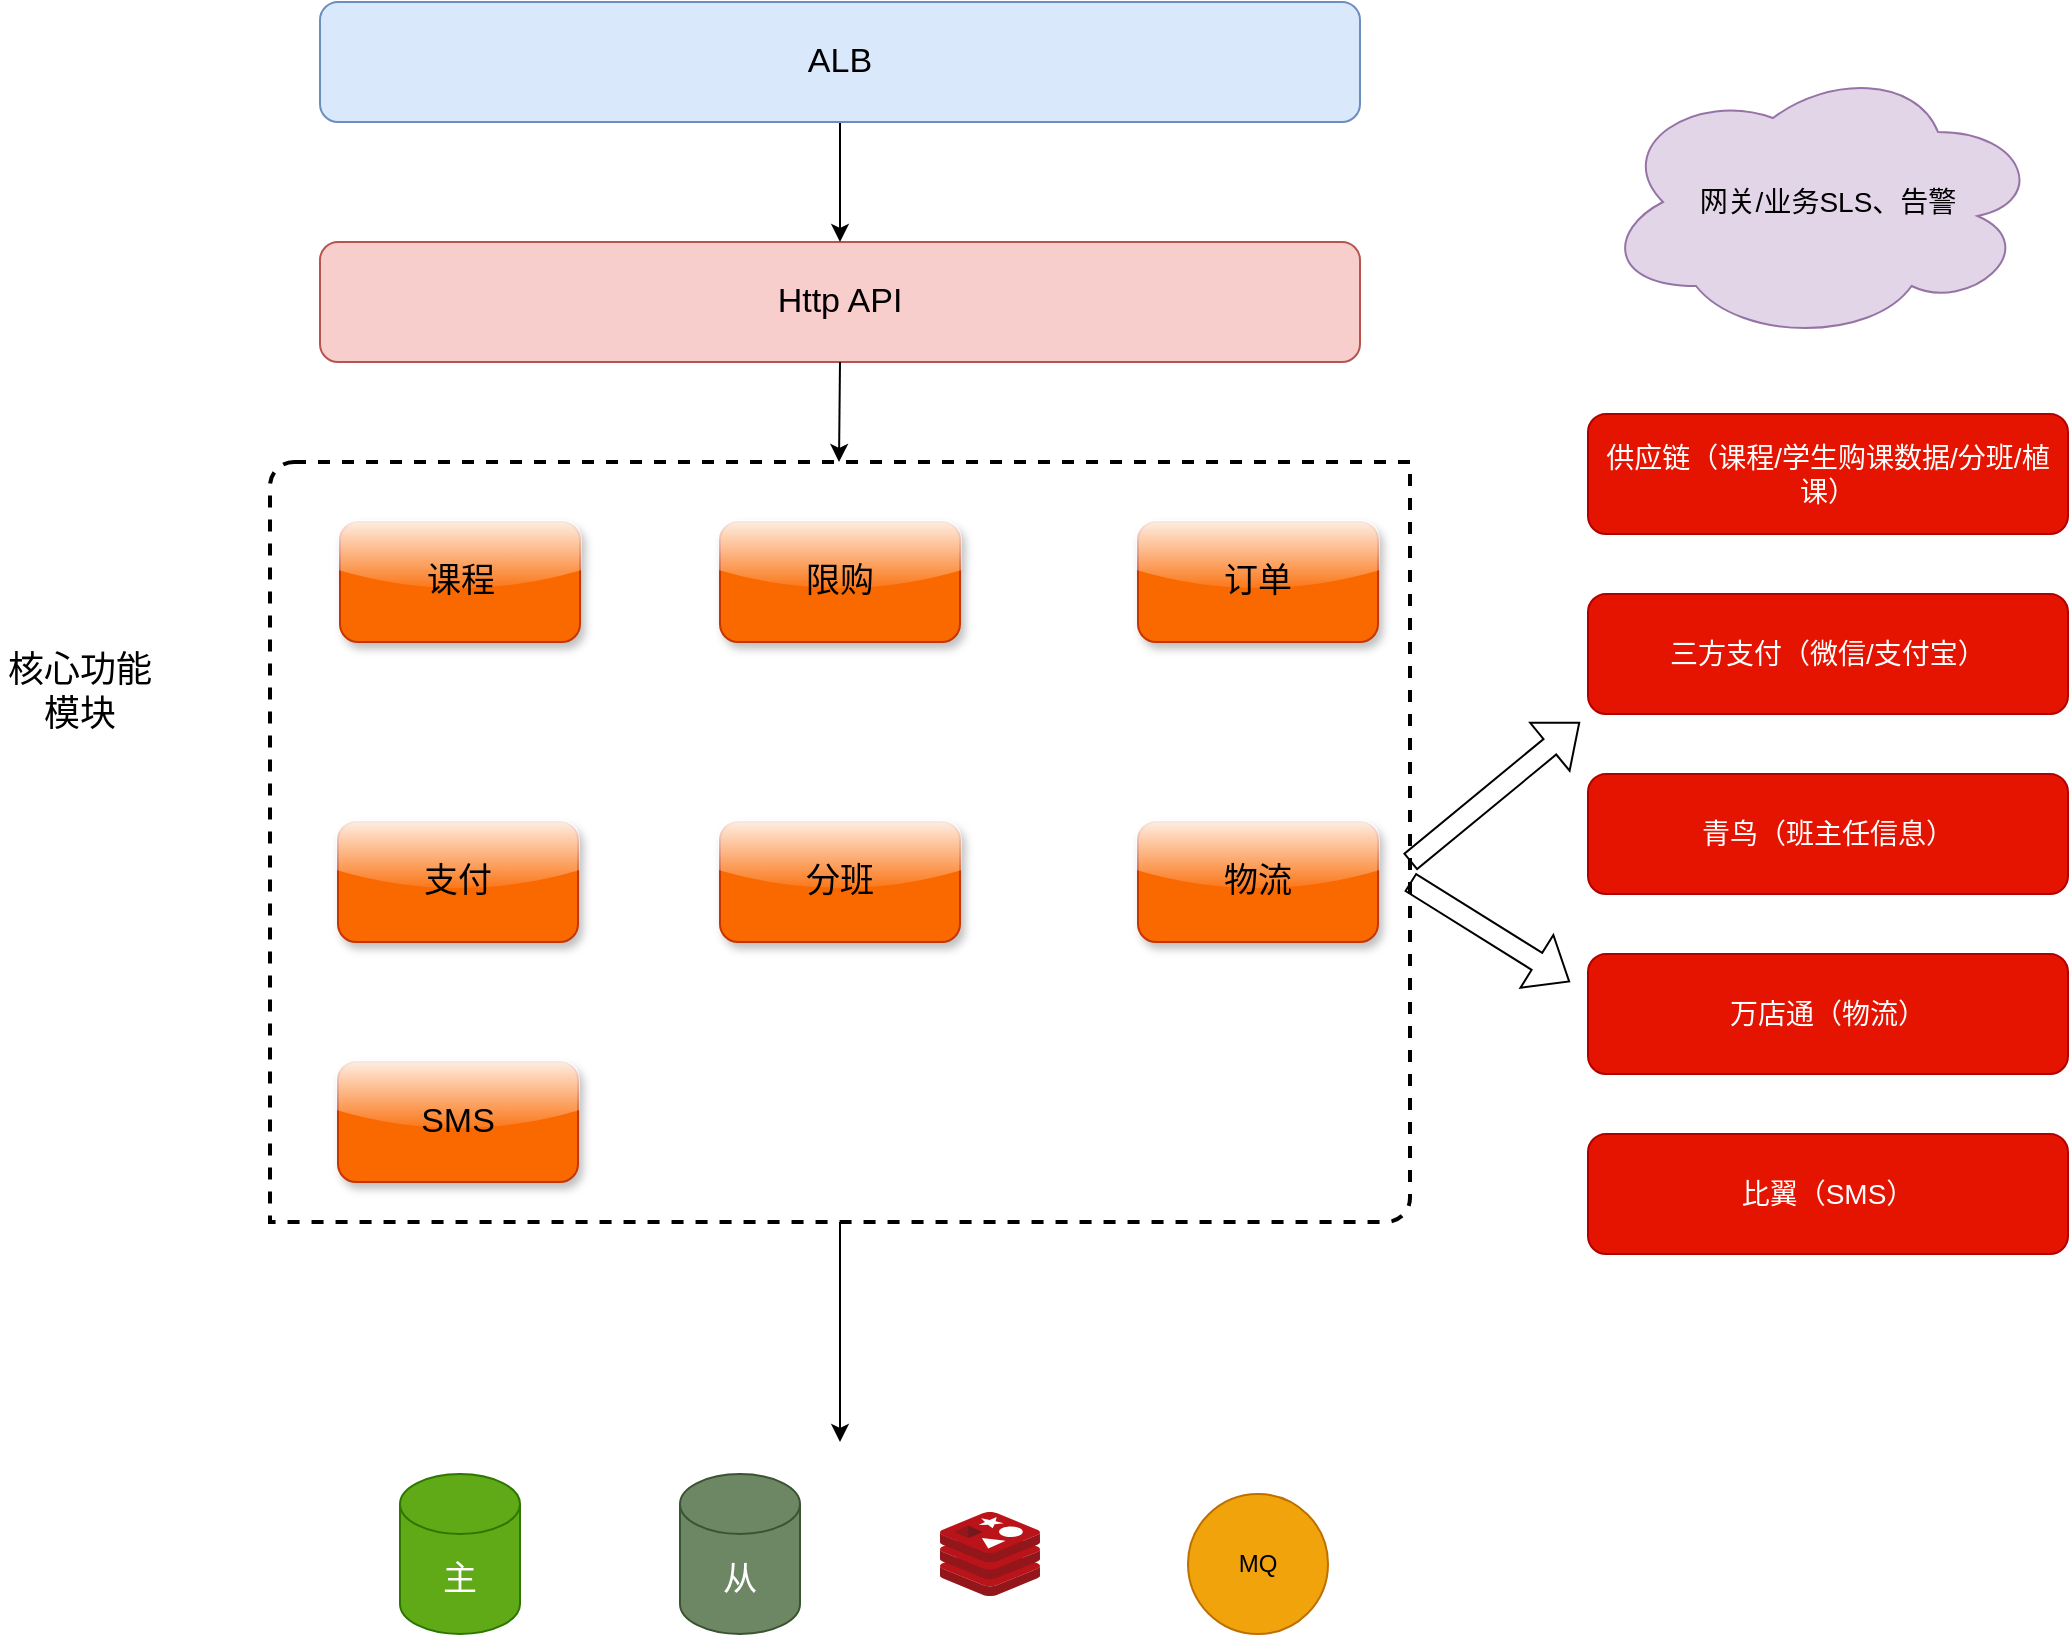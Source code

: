 <mxfile version="21.1.8" type="github">
  <diagram name="第 1 页" id="9T5dYWxUWpJJESdSeumr">
    <mxGraphModel dx="1306" dy="708" grid="1" gridSize="10" guides="1" tooltips="1" connect="1" arrows="1" fold="1" page="1" pageScale="1" pageWidth="850" pageHeight="1100" math="0" shadow="0">
      <root>
        <mxCell id="0" />
        <mxCell id="1" parent="0" />
        <mxCell id="lJQH6e-Xa5GvViRyjmA2-4" value="Http API" style="rounded=1;whiteSpace=wrap;html=1;flipH=1;flipV=0;fontSize=17;fillColor=#f8cecc;strokeColor=#b85450;" vertex="1" parent="1">
          <mxGeometry x="200" y="220" width="520" height="60" as="geometry" />
        </mxCell>
        <mxCell id="lJQH6e-Xa5GvViRyjmA2-5" value="主" style="shape=cylinder3;whiteSpace=wrap;html=1;boundedLbl=1;backgroundOutline=1;size=15;flipH=1;fontSize=17;rounded=1;fillColor=#60a917;fontColor=#ffffff;strokeColor=#2D7600;flipV=0;" vertex="1" parent="1">
          <mxGeometry x="240" y="836" width="60" height="80" as="geometry" />
        </mxCell>
        <mxCell id="lJQH6e-Xa5GvViRyjmA2-6" value="从" style="shape=cylinder3;whiteSpace=wrap;html=1;boundedLbl=1;backgroundOutline=1;size=15;flipH=1;fontSize=17;rounded=1;fillColor=#6d8764;fontColor=#ffffff;strokeColor=#3A5431;flipV=0;" vertex="1" parent="1">
          <mxGeometry x="380" y="836" width="60" height="80" as="geometry" />
        </mxCell>
        <mxCell id="lJQH6e-Xa5GvViRyjmA2-7" value="" style="image;aspect=fixed;html=1;points=[];align=center;fontSize=17;image=img/lib/mscae/Cache_Redis_Product.svg;flipH=1;rounded=1;flipV=0;" vertex="1" parent="1">
          <mxGeometry x="510" y="855" width="50" height="42" as="geometry" />
        </mxCell>
        <mxCell id="lJQH6e-Xa5GvViRyjmA2-24" value="" style="edgeStyle=orthogonalEdgeStyle;rounded=0;orthogonalLoop=1;jettySize=auto;html=1;" edge="1" parent="1" source="lJQH6e-Xa5GvViRyjmA2-9" target="lJQH6e-Xa5GvViRyjmA2-4">
          <mxGeometry relative="1" as="geometry" />
        </mxCell>
        <mxCell id="lJQH6e-Xa5GvViRyjmA2-9" value="&lt;font style=&quot;font-size: 17px;&quot;&gt;ALB&lt;/font&gt;" style="rounded=1;whiteSpace=wrap;html=1;flipH=1;flipV=0;fillColor=#dae8fc;strokeColor=#6c8ebf;" vertex="1" parent="1">
          <mxGeometry x="200" y="100" width="520" height="60" as="geometry" />
        </mxCell>
        <mxCell id="lJQH6e-Xa5GvViRyjmA2-13" value="供应链（课程/学生购课数据/分班/植课）" style="rounded=1;whiteSpace=wrap;html=1;flipV=0;flipH=1;fontSize=14;fillColor=#e51400;fontColor=#ffffff;strokeColor=#B20000;" vertex="1" parent="1">
          <mxGeometry x="834" y="306" width="240" height="60" as="geometry" />
        </mxCell>
        <mxCell id="lJQH6e-Xa5GvViRyjmA2-14" value="三方支付（微信/支付宝）" style="rounded=1;whiteSpace=wrap;html=1;flipV=0;flipH=1;fontSize=14;fillColor=#e51400;fontColor=#ffffff;strokeColor=#B20000;" vertex="1" parent="1">
          <mxGeometry x="834" y="396" width="240" height="60" as="geometry" />
        </mxCell>
        <mxCell id="lJQH6e-Xa5GvViRyjmA2-15" value="万店通（物流）" style="rounded=1;whiteSpace=wrap;html=1;flipV=0;flipH=1;fontSize=14;fillColor=#e51400;fontColor=#ffffff;strokeColor=#B20000;" vertex="1" parent="1">
          <mxGeometry x="834" y="576" width="240" height="60" as="geometry" />
        </mxCell>
        <mxCell id="lJQH6e-Xa5GvViRyjmA2-17" value="核心功能模块" style="text;html=1;strokeColor=none;fillColor=none;align=center;verticalAlign=middle;whiteSpace=wrap;rounded=1;fontSize=18;" vertex="1" parent="1">
          <mxGeometry x="40" y="430" width="80" height="30" as="geometry" />
        </mxCell>
        <mxCell id="lJQH6e-Xa5GvViRyjmA2-19" value="网关/业务SLS、告警" style="ellipse;shape=cloud;whiteSpace=wrap;html=1;fontSize=14;rounded=1;fillColor=#e1d5e7;strokeColor=#9673a6;flipH=1;" vertex="1" parent="1">
          <mxGeometry x="844" y="130" width="220" height="140" as="geometry" />
        </mxCell>
        <mxCell id="lJQH6e-Xa5GvViRyjmA2-21" value="比翼（SMS）" style="rounded=1;whiteSpace=wrap;html=1;flipV=0;flipH=1;fontSize=14;fillColor=#e51400;fontColor=#ffffff;strokeColor=#B20000;" vertex="1" parent="1">
          <mxGeometry x="834" y="666" width="240" height="60" as="geometry" />
        </mxCell>
        <mxCell id="lJQH6e-Xa5GvViRyjmA2-26" value="" style="verticalLabelPosition=bottom;verticalAlign=top;shape=mxgraph.basic.diag_round_rect;dx=6;whiteSpace=wrap;labelBackgroundColor=none;fillStyle=hatch;flipH=0;flipV=0;dashed=1;strokeWidth=2;" vertex="1" parent="1">
          <mxGeometry x="175" y="330" width="570" height="380" as="geometry" />
        </mxCell>
        <mxCell id="lJQH6e-Xa5GvViRyjmA2-22" value="青鸟（班主任信息）" style="rounded=1;whiteSpace=wrap;html=1;flipV=0;flipH=1;fontSize=14;fillColor=#e51400;fontColor=#ffffff;strokeColor=#B20000;" vertex="1" parent="1">
          <mxGeometry x="834" y="486" width="240" height="60" as="geometry" />
        </mxCell>
        <mxCell id="lJQH6e-Xa5GvViRyjmA2-1" value="课程" style="rounded=1;html=1;flipH=0;flipV=0;fontSize=17;shadow=1;glass=1;fillColor=#fa6800;strokeColor=#C73500;fontColor=#000000;labelBorderColor=none;" vertex="1" parent="1">
          <mxGeometry x="210" y="360" width="120" height="60" as="geometry" />
        </mxCell>
        <mxCell id="lJQH6e-Xa5GvViRyjmA2-2" value="限购" style="rounded=1;whiteSpace=wrap;html=1;flipH=0;flipV=0;fontSize=17;shadow=1;glass=1;fillColor=#fa6800;fontColor=#000000;strokeColor=#C73500;labelBorderColor=none;" vertex="1" parent="1">
          <mxGeometry x="400" y="360" width="120" height="60" as="geometry" />
        </mxCell>
        <mxCell id="lJQH6e-Xa5GvViRyjmA2-3" value="订单" style="rounded=1;whiteSpace=wrap;html=1;flipH=0;flipV=0;fontSize=17;shadow=1;glass=1;fillColor=#fa6800;fontColor=#000000;strokeColor=#C73500;labelBorderColor=none;" vertex="1" parent="1">
          <mxGeometry x="609" y="360" width="120" height="60" as="geometry" />
        </mxCell>
        <mxCell id="lJQH6e-Xa5GvViRyjmA2-10" value="支付" style="rounded=1;whiteSpace=wrap;html=1;flipH=0;flipV=0;fontSize=17;shadow=1;glass=1;fillColor=#fa6800;fontColor=#000000;strokeColor=#C73500;labelBorderColor=none;" vertex="1" parent="1">
          <mxGeometry x="209" y="510" width="120" height="60" as="geometry" />
        </mxCell>
        <mxCell id="lJQH6e-Xa5GvViRyjmA2-11" value="分班" style="rounded=1;whiteSpace=wrap;html=1;flipH=0;flipV=0;fontSize=17;shadow=1;glass=1;fillColor=#fa6800;fontColor=#000000;strokeColor=#C73500;labelBorderColor=none;" vertex="1" parent="1">
          <mxGeometry x="400" y="510" width="120" height="60" as="geometry" />
        </mxCell>
        <mxCell id="lJQH6e-Xa5GvViRyjmA2-12" value="物流" style="rounded=1;whiteSpace=wrap;html=1;flipH=0;flipV=0;fontSize=17;shadow=1;glass=1;fillColor=#fa6800;fontColor=#000000;strokeColor=#C73500;labelBorderColor=none;" vertex="1" parent="1">
          <mxGeometry x="609" y="510" width="120" height="60" as="geometry" />
        </mxCell>
        <mxCell id="lJQH6e-Xa5GvViRyjmA2-16" value="SMS" style="rounded=1;whiteSpace=wrap;html=1;fontSize=17;shadow=1;glass=1;fillColor=#fa6800;fontColor=#000000;strokeColor=#C73500;labelBorderColor=none;flipH=0;flipV=0;" vertex="1" parent="1">
          <mxGeometry x="209" y="630" width="120" height="60" as="geometry" />
        </mxCell>
        <mxCell id="lJQH6e-Xa5GvViRyjmA2-36" value="" style="endArrow=classic;html=1;rounded=0;exitX=0.5;exitY=1;exitDx=0;exitDy=0;" edge="1" parent="1" source="lJQH6e-Xa5GvViRyjmA2-4">
          <mxGeometry width="50" height="50" relative="1" as="geometry">
            <mxPoint x="459.5" y="290" as="sourcePoint" />
            <mxPoint x="459.5" y="330" as="targetPoint" />
          </mxGeometry>
        </mxCell>
        <mxCell id="lJQH6e-Xa5GvViRyjmA2-37" value="" style="endArrow=classic;html=1;rounded=0;exitX=0.5;exitY=1;exitDx=0;exitDy=0;exitPerimeter=0;" edge="1" parent="1" source="lJQH6e-Xa5GvViRyjmA2-26">
          <mxGeometry width="50" height="50" relative="1" as="geometry">
            <mxPoint x="480" y="780" as="sourcePoint" />
            <mxPoint x="460" y="820" as="targetPoint" />
          </mxGeometry>
        </mxCell>
        <mxCell id="lJQH6e-Xa5GvViRyjmA2-40" value="" style="shape=flexArrow;endArrow=classic;html=1;rounded=0;" edge="1" parent="1">
          <mxGeometry width="50" height="50" relative="1" as="geometry">
            <mxPoint x="745" y="530" as="sourcePoint" />
            <mxPoint x="830" y="460" as="targetPoint" />
          </mxGeometry>
        </mxCell>
        <mxCell id="lJQH6e-Xa5GvViRyjmA2-41" value="" style="shape=flexArrow;endArrow=classic;html=1;rounded=0;" edge="1" parent="1">
          <mxGeometry width="50" height="50" relative="1" as="geometry">
            <mxPoint x="745" y="540" as="sourcePoint" />
            <mxPoint x="825" y="590" as="targetPoint" />
          </mxGeometry>
        </mxCell>
        <mxCell id="lJQH6e-Xa5GvViRyjmA2-42" value="MQ" style="ellipse;whiteSpace=wrap;html=1;aspect=fixed;fillColor=#f0a30a;fontColor=#000000;strokeColor=#BD7000;" vertex="1" parent="1">
          <mxGeometry x="634" y="846" width="70" height="70" as="geometry" />
        </mxCell>
      </root>
    </mxGraphModel>
  </diagram>
</mxfile>
